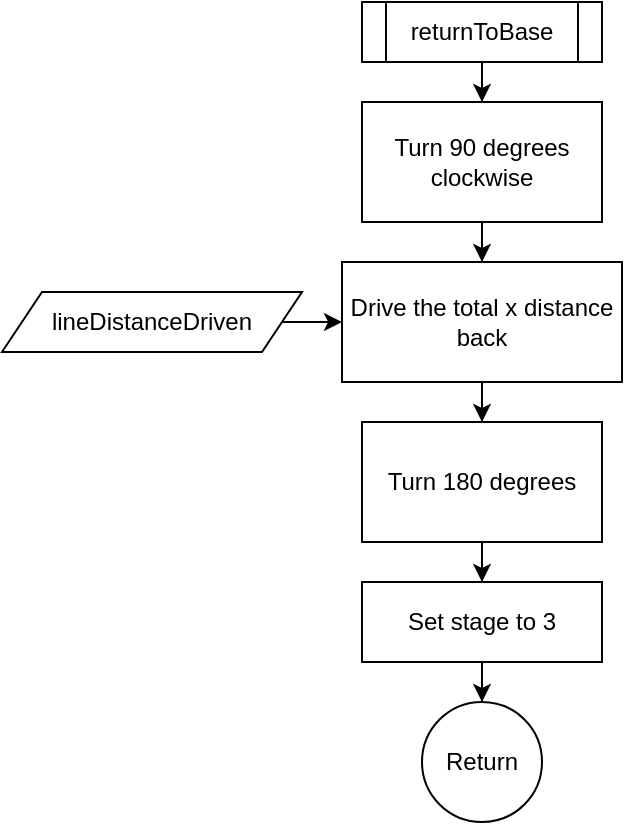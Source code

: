 <mxfile version="22.1.8" type="device">
  <diagram name="Page-1" id="fa6Lr0o27nwmhWaJbWOe">
    <mxGraphModel dx="564" dy="1338" grid="1" gridSize="10" guides="1" tooltips="1" connect="1" arrows="1" fold="1" page="1" pageScale="1" pageWidth="850" pageHeight="1100" math="0" shadow="0">
      <root>
        <mxCell id="0" />
        <mxCell id="1" parent="0" />
        <mxCell id="jafpBCZBxu4MRj6mP-v--3" value="" style="edgeStyle=orthogonalEdgeStyle;rounded=0;orthogonalLoop=1;jettySize=auto;html=1;" parent="1" source="jafpBCZBxu4MRj6mP-v--1" target="jafpBCZBxu4MRj6mP-v--2" edge="1">
          <mxGeometry relative="1" as="geometry" />
        </mxCell>
        <mxCell id="jafpBCZBxu4MRj6mP-v--1" value="returnToBase" style="shape=process;whiteSpace=wrap;html=1;backgroundOutline=1;" parent="1" vertex="1">
          <mxGeometry x="210" y="110" width="120" height="30" as="geometry" />
        </mxCell>
        <mxCell id="jafpBCZBxu4MRj6mP-v--5" value="" style="edgeStyle=orthogonalEdgeStyle;rounded=0;orthogonalLoop=1;jettySize=auto;html=1;" parent="1" source="jafpBCZBxu4MRj6mP-v--2" target="jafpBCZBxu4MRj6mP-v--4" edge="1">
          <mxGeometry relative="1" as="geometry" />
        </mxCell>
        <mxCell id="jafpBCZBxu4MRj6mP-v--2" value="Turn 90 degrees clockwise" style="whiteSpace=wrap;html=1;" parent="1" vertex="1">
          <mxGeometry x="210" y="160" width="120" height="60" as="geometry" />
        </mxCell>
        <mxCell id="jafpBCZBxu4MRj6mP-v--9" value="" style="edgeStyle=orthogonalEdgeStyle;rounded=0;orthogonalLoop=1;jettySize=auto;html=1;" parent="1" source="jafpBCZBxu4MRj6mP-v--4" target="jafpBCZBxu4MRj6mP-v--8" edge="1">
          <mxGeometry relative="1" as="geometry" />
        </mxCell>
        <mxCell id="jafpBCZBxu4MRj6mP-v--4" value="Drive the total x distance back" style="whiteSpace=wrap;html=1;" parent="1" vertex="1">
          <mxGeometry x="200" y="240" width="140" height="60" as="geometry" />
        </mxCell>
        <mxCell id="jafpBCZBxu4MRj6mP-v--7" style="edgeStyle=orthogonalEdgeStyle;rounded=0;orthogonalLoop=1;jettySize=auto;html=1;exitX=1;exitY=0.5;exitDx=0;exitDy=0;entryX=0;entryY=0.5;entryDx=0;entryDy=0;" parent="1" source="jafpBCZBxu4MRj6mP-v--6" target="jafpBCZBxu4MRj6mP-v--4" edge="1">
          <mxGeometry relative="1" as="geometry" />
        </mxCell>
        <mxCell id="jafpBCZBxu4MRj6mP-v--6" value="lineDistanceDriven" style="shape=parallelogram;perimeter=parallelogramPerimeter;whiteSpace=wrap;html=1;fixedSize=1;" parent="1" vertex="1">
          <mxGeometry x="30" y="255" width="150" height="30" as="geometry" />
        </mxCell>
        <mxCell id="jafpBCZBxu4MRj6mP-v--13" style="edgeStyle=orthogonalEdgeStyle;rounded=0;orthogonalLoop=1;jettySize=auto;html=1;entryX=0.5;entryY=0;entryDx=0;entryDy=0;" parent="1" source="jafpBCZBxu4MRj6mP-v--18" target="jafpBCZBxu4MRj6mP-v--12" edge="1">
          <mxGeometry relative="1" as="geometry">
            <mxPoint x="260" y="440" as="sourcePoint" />
          </mxGeometry>
        </mxCell>
        <mxCell id="jafpBCZBxu4MRj6mP-v--19" value="" style="edgeStyle=orthogonalEdgeStyle;rounded=0;orthogonalLoop=1;jettySize=auto;html=1;" parent="1" source="jafpBCZBxu4MRj6mP-v--8" target="jafpBCZBxu4MRj6mP-v--18" edge="1">
          <mxGeometry relative="1" as="geometry" />
        </mxCell>
        <mxCell id="jafpBCZBxu4MRj6mP-v--8" value="Turn 180 degrees" style="whiteSpace=wrap;html=1;" parent="1" vertex="1">
          <mxGeometry x="210" y="320" width="120" height="60" as="geometry" />
        </mxCell>
        <mxCell id="jafpBCZBxu4MRj6mP-v--12" value="Return" style="ellipse;whiteSpace=wrap;html=1;aspect=fixed;" parent="1" vertex="1">
          <mxGeometry x="240" y="460" width="60" height="60" as="geometry" />
        </mxCell>
        <mxCell id="jafpBCZBxu4MRj6mP-v--18" value="Set stage to 3" style="whiteSpace=wrap;html=1;" parent="1" vertex="1">
          <mxGeometry x="210" y="400" width="120" height="40" as="geometry" />
        </mxCell>
      </root>
    </mxGraphModel>
  </diagram>
</mxfile>
